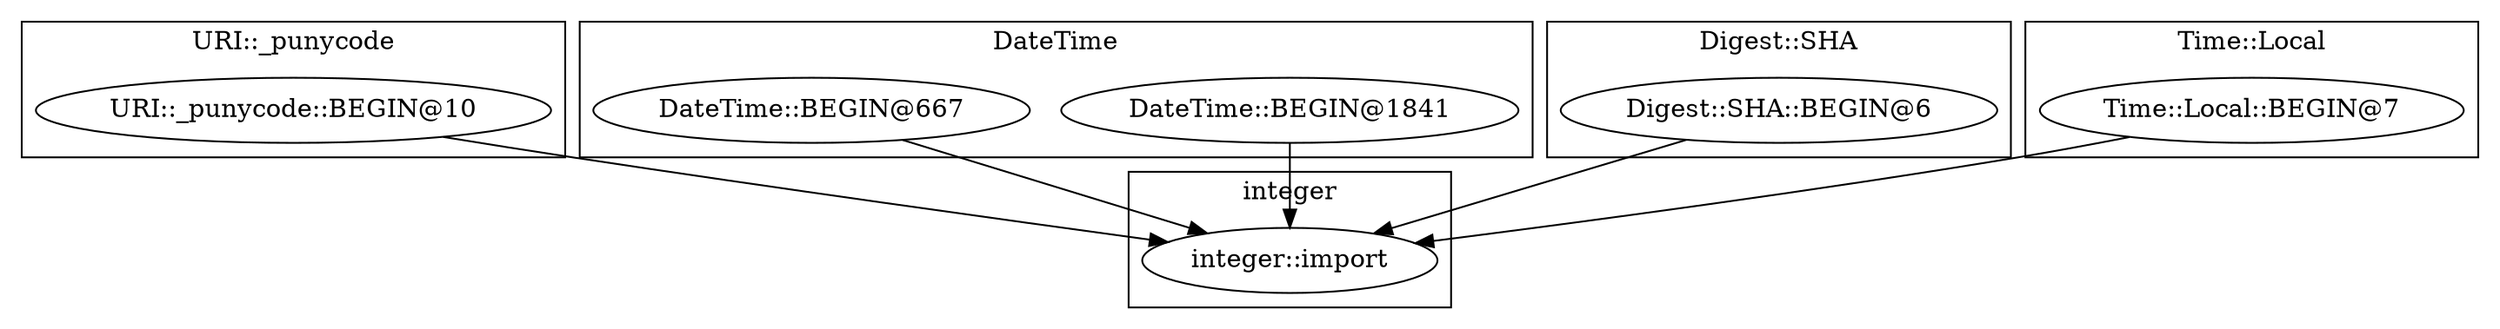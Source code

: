 digraph {
graph [overlap=false]
subgraph cluster_URI__punycode {
	label="URI::_punycode";
	"URI::_punycode::BEGIN@10";
}
subgraph cluster_DateTime {
	label="DateTime";
	"DateTime::BEGIN@1841";
	"DateTime::BEGIN@667";
}
subgraph cluster_integer {
	label="integer";
	"integer::import";
}
subgraph cluster_Digest_SHA {
	label="Digest::SHA";
	"Digest::SHA::BEGIN@6";
}
subgraph cluster_Time_Local {
	label="Time::Local";
	"Time::Local::BEGIN@7";
}
"Digest::SHA::BEGIN@6" -> "integer::import";
"URI::_punycode::BEGIN@10" -> "integer::import";
"DateTime::BEGIN@1841" -> "integer::import";
"Time::Local::BEGIN@7" -> "integer::import";
"DateTime::BEGIN@667" -> "integer::import";
}
